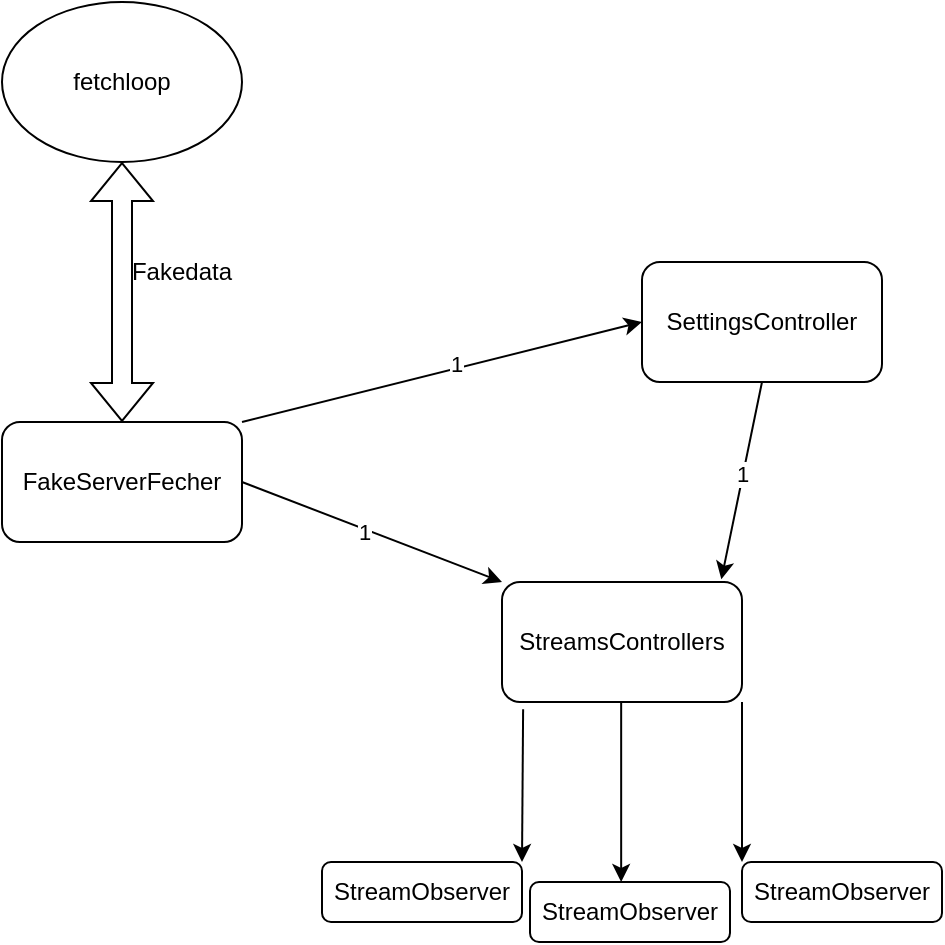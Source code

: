 <mxfile version="24.7.16">
  <diagram name="Pagina-1" id="ySQY9wMWWyNyTqx3OxDm">
    <mxGraphModel dx="1157" dy="578" grid="1" gridSize="10" guides="1" tooltips="1" connect="1" arrows="1" fold="1" page="1" pageScale="1" pageWidth="827" pageHeight="1169" math="0" shadow="0">
      <root>
        <mxCell id="0" />
        <mxCell id="1" parent="0" />
        <mxCell id="mMOGkp9wMet0ARcmygDn-1" value="StreamsControllers" style="rounded=1;whiteSpace=wrap;html=1;" vertex="1" parent="1">
          <mxGeometry x="300" y="820" width="120" height="60" as="geometry" />
        </mxCell>
        <mxCell id="mMOGkp9wMet0ARcmygDn-2" value="" style="endArrow=classic;html=1;rounded=0;" edge="1" parent="1">
          <mxGeometry width="50" height="50" relative="1" as="geometry">
            <mxPoint x="359.58" y="880" as="sourcePoint" />
            <mxPoint x="359.58" y="970" as="targetPoint" />
          </mxGeometry>
        </mxCell>
        <mxCell id="mMOGkp9wMet0ARcmygDn-3" value="" style="endArrow=classic;html=1;rounded=0;exitX=1;exitY=1;exitDx=0;exitDy=0;" edge="1" parent="1" source="mMOGkp9wMet0ARcmygDn-1">
          <mxGeometry width="50" height="50" relative="1" as="geometry">
            <mxPoint x="360" y="880" as="sourcePoint" />
            <mxPoint x="420" y="960" as="targetPoint" />
          </mxGeometry>
        </mxCell>
        <mxCell id="mMOGkp9wMet0ARcmygDn-4" value="" style="endArrow=classic;html=1;rounded=0;exitX=0.088;exitY=1.061;exitDx=0;exitDy=0;exitPerimeter=0;" edge="1" parent="1" source="mMOGkp9wMet0ARcmygDn-1">
          <mxGeometry width="50" height="50" relative="1" as="geometry">
            <mxPoint x="350" y="970" as="sourcePoint" />
            <mxPoint x="310" y="960" as="targetPoint" />
          </mxGeometry>
        </mxCell>
        <mxCell id="mMOGkp9wMet0ARcmygDn-5" value="StreamObserver" style="rounded=1;whiteSpace=wrap;html=1;" vertex="1" parent="1">
          <mxGeometry x="210" y="960" width="100" height="30" as="geometry" />
        </mxCell>
        <mxCell id="mMOGkp9wMet0ARcmygDn-6" value="StreamObserver" style="rounded=1;whiteSpace=wrap;html=1;" vertex="1" parent="1">
          <mxGeometry x="314" y="970" width="100" height="30" as="geometry" />
        </mxCell>
        <mxCell id="mMOGkp9wMet0ARcmygDn-7" value="StreamObserver" style="rounded=1;whiteSpace=wrap;html=1;" vertex="1" parent="1">
          <mxGeometry x="420" y="960" width="100" height="30" as="geometry" />
        </mxCell>
        <mxCell id="mMOGkp9wMet0ARcmygDn-8" value="FakeServerFecher" style="rounded=1;whiteSpace=wrap;html=1;" vertex="1" parent="1">
          <mxGeometry x="50" y="740" width="120" height="60" as="geometry" />
        </mxCell>
        <mxCell id="mMOGkp9wMet0ARcmygDn-9" value="" style="endArrow=classic;html=1;rounded=0;exitX=1;exitY=0.5;exitDx=0;exitDy=0;entryX=0;entryY=0;entryDx=0;entryDy=0;" edge="1" parent="1" source="mMOGkp9wMet0ARcmygDn-8" target="mMOGkp9wMet0ARcmygDn-1">
          <mxGeometry width="50" height="50" relative="1" as="geometry">
            <mxPoint x="350" y="870" as="sourcePoint" />
            <mxPoint x="400" y="820" as="targetPoint" />
          </mxGeometry>
        </mxCell>
        <mxCell id="mMOGkp9wMet0ARcmygDn-10" value="1" style="edgeLabel;html=1;align=center;verticalAlign=middle;resizable=0;points=[];" vertex="1" connectable="0" parent="mMOGkp9wMet0ARcmygDn-9">
          <mxGeometry x="-0.063" y="-1" relative="1" as="geometry">
            <mxPoint as="offset" />
          </mxGeometry>
        </mxCell>
        <mxCell id="mMOGkp9wMet0ARcmygDn-11" value="" style="shape=flexArrow;endArrow=classic;startArrow=classic;html=1;rounded=0;" edge="1" parent="1">
          <mxGeometry width="100" height="100" relative="1" as="geometry">
            <mxPoint x="110" y="740" as="sourcePoint" />
            <mxPoint x="110" y="610" as="targetPoint" />
          </mxGeometry>
        </mxCell>
        <mxCell id="mMOGkp9wMet0ARcmygDn-12" value="Fakedata" style="text;html=1;align=center;verticalAlign=middle;whiteSpace=wrap;rounded=0;" vertex="1" parent="1">
          <mxGeometry x="110" y="650" width="60" height="30" as="geometry" />
        </mxCell>
        <mxCell id="mMOGkp9wMet0ARcmygDn-13" value="fetchloop" style="ellipse;whiteSpace=wrap;html=1;" vertex="1" parent="1">
          <mxGeometry x="50" y="530" width="120" height="80" as="geometry" />
        </mxCell>
        <mxCell id="mMOGkp9wMet0ARcmygDn-14" value="" style="endArrow=classic;html=1;rounded=0;exitX=1;exitY=0;exitDx=0;exitDy=0;" edge="1" parent="1" source="mMOGkp9wMet0ARcmygDn-8">
          <mxGeometry width="50" height="50" relative="1" as="geometry">
            <mxPoint x="310" y="820" as="sourcePoint" />
            <mxPoint x="370" y="690" as="targetPoint" />
          </mxGeometry>
        </mxCell>
        <mxCell id="mMOGkp9wMet0ARcmygDn-18" value="1" style="edgeLabel;html=1;align=center;verticalAlign=middle;resizable=0;points=[];" vertex="1" connectable="0" parent="mMOGkp9wMet0ARcmygDn-14">
          <mxGeometry x="0.071" y="3" relative="1" as="geometry">
            <mxPoint as="offset" />
          </mxGeometry>
        </mxCell>
        <mxCell id="mMOGkp9wMet0ARcmygDn-15" value="SettingsController" style="rounded=1;whiteSpace=wrap;html=1;" vertex="1" parent="1">
          <mxGeometry x="370" y="660" width="120" height="60" as="geometry" />
        </mxCell>
        <mxCell id="mMOGkp9wMet0ARcmygDn-16" value="" style="endArrow=classic;html=1;rounded=0;exitX=0.5;exitY=1;exitDx=0;exitDy=0;entryX=0.914;entryY=-0.022;entryDx=0;entryDy=0;entryPerimeter=0;" edge="1" parent="1" source="mMOGkp9wMet0ARcmygDn-15" target="mMOGkp9wMet0ARcmygDn-1">
          <mxGeometry width="50" height="50" relative="1" as="geometry">
            <mxPoint x="180" y="780" as="sourcePoint" />
            <mxPoint x="310" y="830" as="targetPoint" />
          </mxGeometry>
        </mxCell>
        <mxCell id="mMOGkp9wMet0ARcmygDn-17" value="1" style="edgeLabel;html=1;align=center;verticalAlign=middle;resizable=0;points=[];" vertex="1" connectable="0" parent="mMOGkp9wMet0ARcmygDn-16">
          <mxGeometry x="-0.063" y="-1" relative="1" as="geometry">
            <mxPoint as="offset" />
          </mxGeometry>
        </mxCell>
      </root>
    </mxGraphModel>
  </diagram>
</mxfile>
